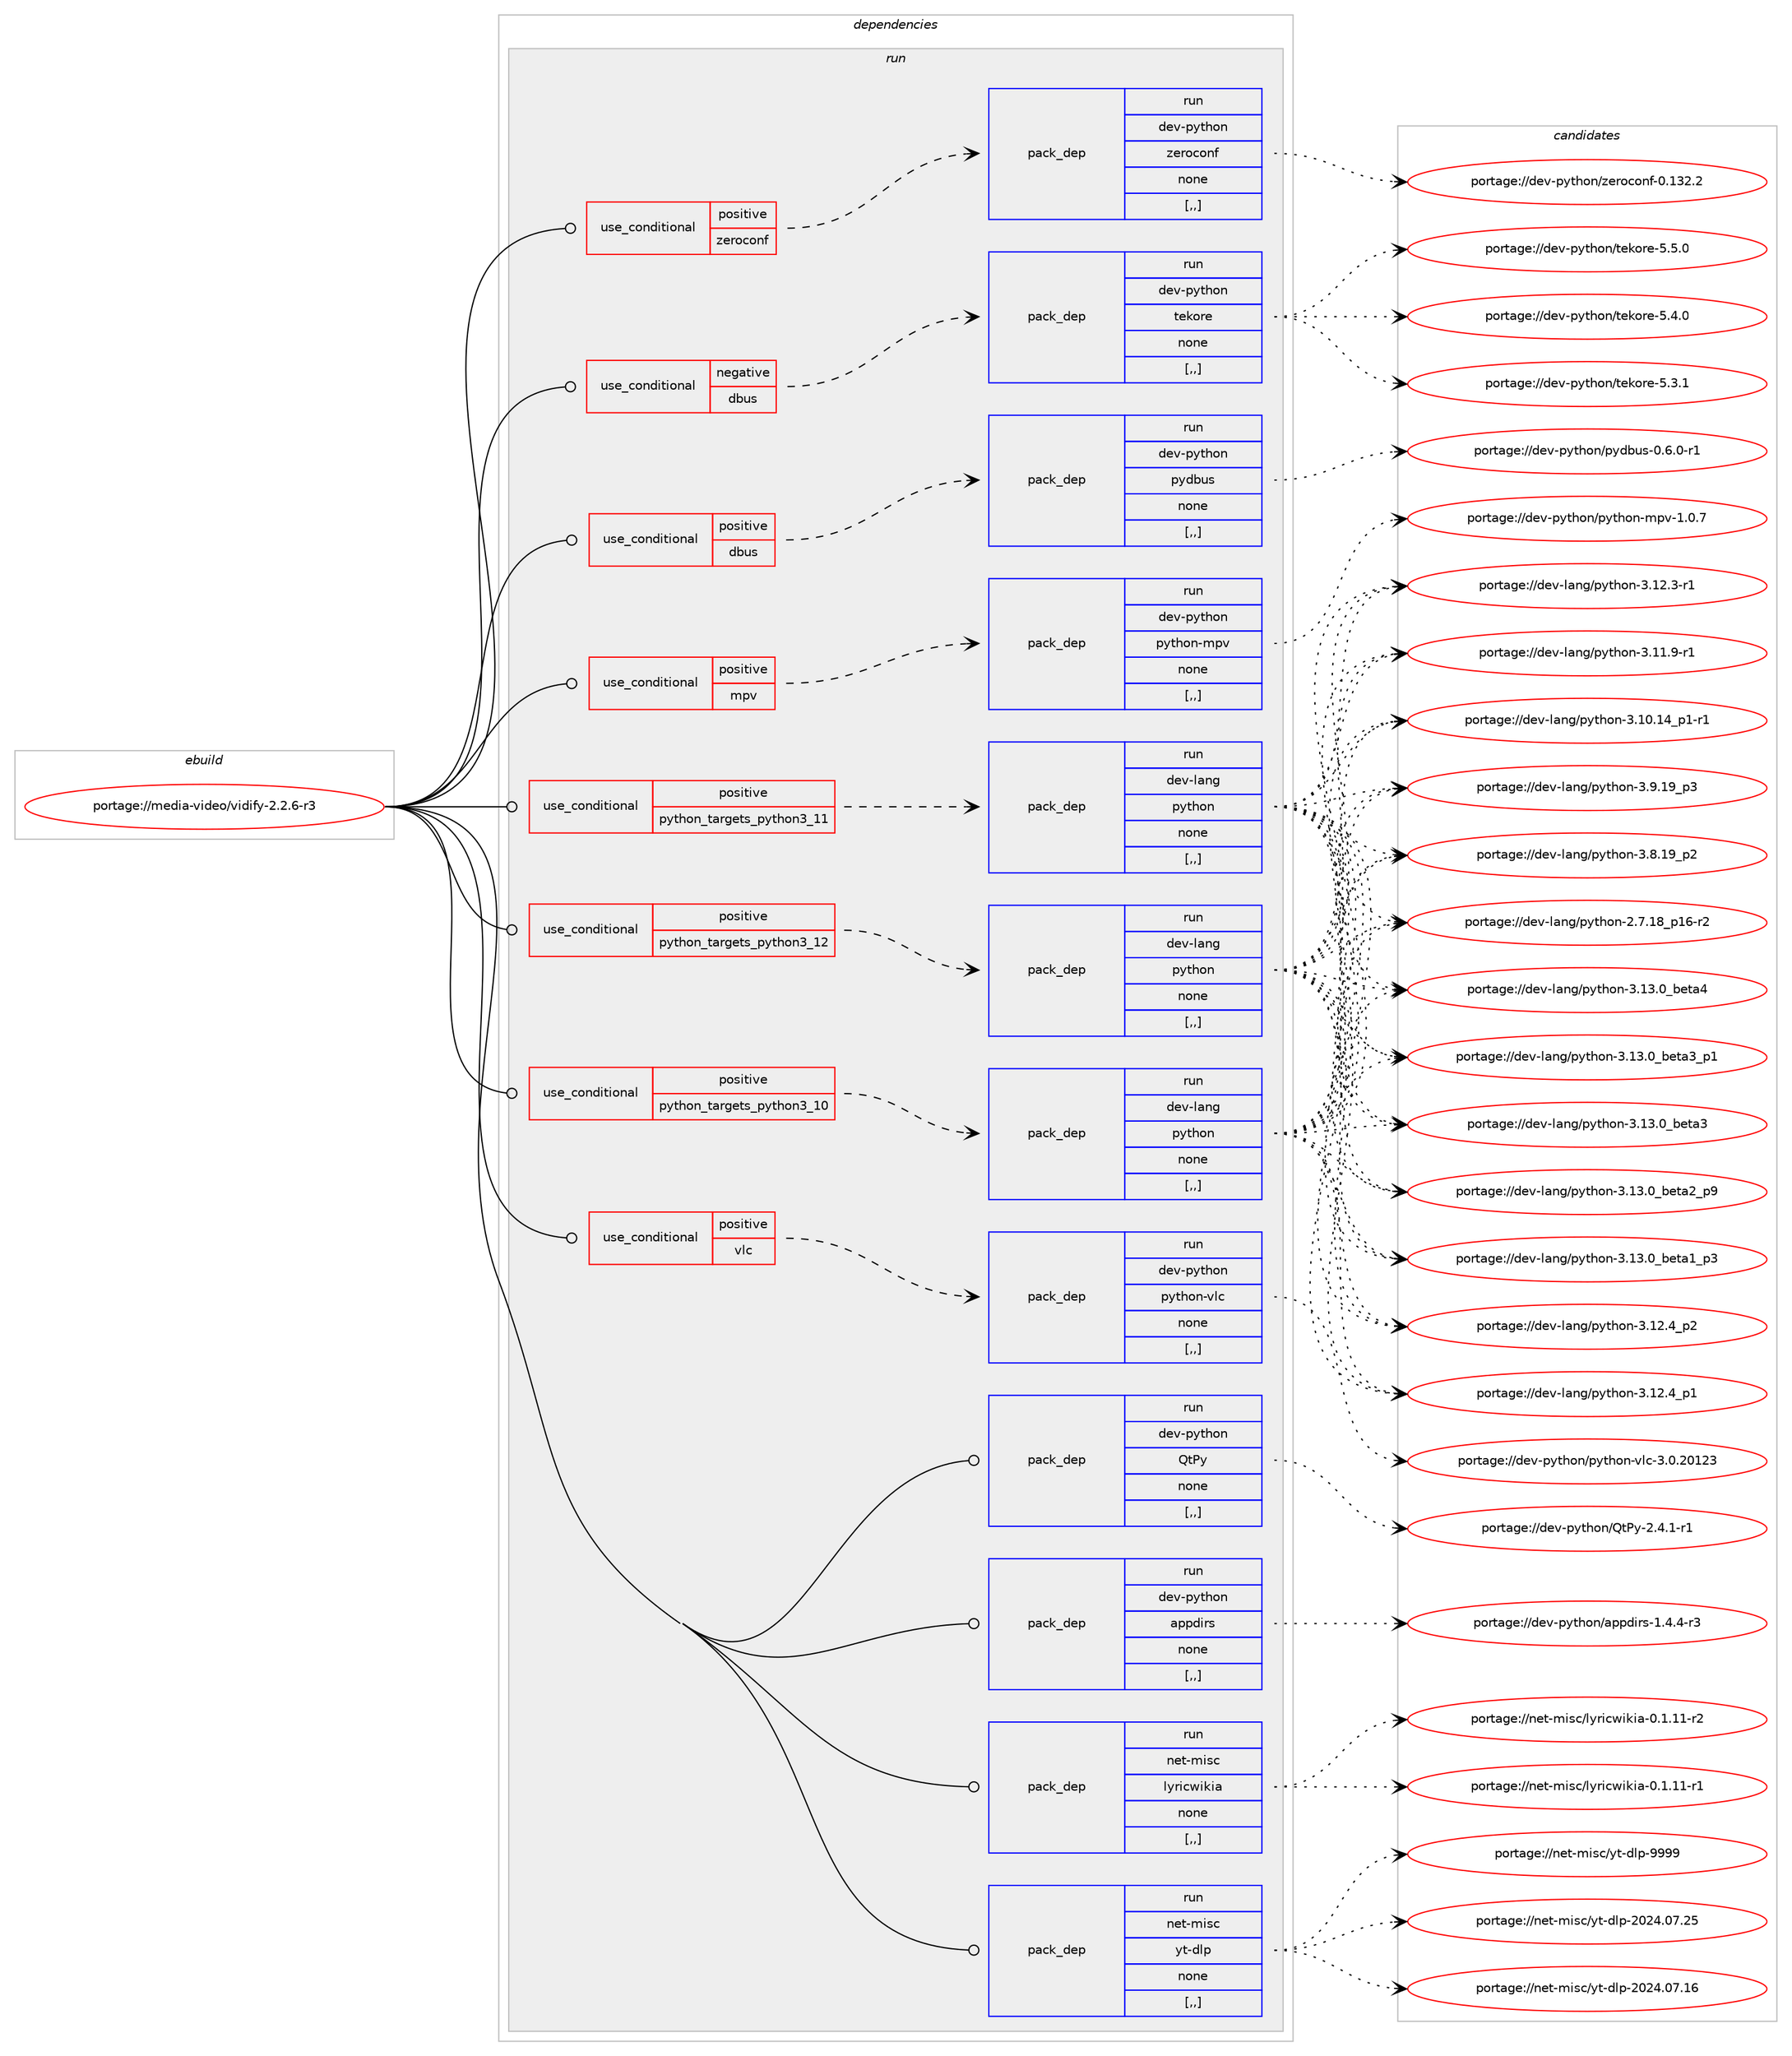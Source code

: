 digraph prolog {

# *************
# Graph options
# *************

newrank=true;
concentrate=true;
compound=true;
graph [rankdir=LR,fontname=Helvetica,fontsize=10,ranksep=1.5];#, ranksep=2.5, nodesep=0.2];
edge  [arrowhead=vee];
node  [fontname=Helvetica,fontsize=10];

# **********
# The ebuild
# **********

subgraph cluster_leftcol {
color=gray;
label=<<i>ebuild</i>>;
id [label="portage://media-video/vidify-2.2.6-r3", color=red, width=4, href="../media-video/vidify-2.2.6-r3.svg"];
}

# ****************
# The dependencies
# ****************

subgraph cluster_midcol {
color=gray;
label=<<i>dependencies</i>>;
subgraph cluster_compile {
fillcolor="#eeeeee";
style=filled;
label=<<i>compile</i>>;
}
subgraph cluster_compileandrun {
fillcolor="#eeeeee";
style=filled;
label=<<i>compile and run</i>>;
}
subgraph cluster_run {
fillcolor="#eeeeee";
style=filled;
label=<<i>run</i>>;
subgraph cond85657 {
dependency333956 [label=<<TABLE BORDER="0" CELLBORDER="1" CELLSPACING="0" CELLPADDING="4"><TR><TD ROWSPAN="3" CELLPADDING="10">use_conditional</TD></TR><TR><TD>negative</TD></TR><TR><TD>dbus</TD></TR></TABLE>>, shape=none, color=red];
subgraph pack245755 {
dependency333957 [label=<<TABLE BORDER="0" CELLBORDER="1" CELLSPACING="0" CELLPADDING="4" WIDTH="220"><TR><TD ROWSPAN="6" CELLPADDING="30">pack_dep</TD></TR><TR><TD WIDTH="110">run</TD></TR><TR><TD>dev-python</TD></TR><TR><TD>tekore</TD></TR><TR><TD>none</TD></TR><TR><TD>[,,]</TD></TR></TABLE>>, shape=none, color=blue];
}
dependency333956:e -> dependency333957:w [weight=20,style="dashed",arrowhead="vee"];
}
id:e -> dependency333956:w [weight=20,style="solid",arrowhead="odot"];
subgraph cond85658 {
dependency333958 [label=<<TABLE BORDER="0" CELLBORDER="1" CELLSPACING="0" CELLPADDING="4"><TR><TD ROWSPAN="3" CELLPADDING="10">use_conditional</TD></TR><TR><TD>positive</TD></TR><TR><TD>dbus</TD></TR></TABLE>>, shape=none, color=red];
subgraph pack245756 {
dependency333959 [label=<<TABLE BORDER="0" CELLBORDER="1" CELLSPACING="0" CELLPADDING="4" WIDTH="220"><TR><TD ROWSPAN="6" CELLPADDING="30">pack_dep</TD></TR><TR><TD WIDTH="110">run</TD></TR><TR><TD>dev-python</TD></TR><TR><TD>pydbus</TD></TR><TR><TD>none</TD></TR><TR><TD>[,,]</TD></TR></TABLE>>, shape=none, color=blue];
}
dependency333958:e -> dependency333959:w [weight=20,style="dashed",arrowhead="vee"];
}
id:e -> dependency333958:w [weight=20,style="solid",arrowhead="odot"];
subgraph cond85659 {
dependency333960 [label=<<TABLE BORDER="0" CELLBORDER="1" CELLSPACING="0" CELLPADDING="4"><TR><TD ROWSPAN="3" CELLPADDING="10">use_conditional</TD></TR><TR><TD>positive</TD></TR><TR><TD>mpv</TD></TR></TABLE>>, shape=none, color=red];
subgraph pack245757 {
dependency333961 [label=<<TABLE BORDER="0" CELLBORDER="1" CELLSPACING="0" CELLPADDING="4" WIDTH="220"><TR><TD ROWSPAN="6" CELLPADDING="30">pack_dep</TD></TR><TR><TD WIDTH="110">run</TD></TR><TR><TD>dev-python</TD></TR><TR><TD>python-mpv</TD></TR><TR><TD>none</TD></TR><TR><TD>[,,]</TD></TR></TABLE>>, shape=none, color=blue];
}
dependency333960:e -> dependency333961:w [weight=20,style="dashed",arrowhead="vee"];
}
id:e -> dependency333960:w [weight=20,style="solid",arrowhead="odot"];
subgraph cond85660 {
dependency333962 [label=<<TABLE BORDER="0" CELLBORDER="1" CELLSPACING="0" CELLPADDING="4"><TR><TD ROWSPAN="3" CELLPADDING="10">use_conditional</TD></TR><TR><TD>positive</TD></TR><TR><TD>python_targets_python3_10</TD></TR></TABLE>>, shape=none, color=red];
subgraph pack245758 {
dependency333963 [label=<<TABLE BORDER="0" CELLBORDER="1" CELLSPACING="0" CELLPADDING="4" WIDTH="220"><TR><TD ROWSPAN="6" CELLPADDING="30">pack_dep</TD></TR><TR><TD WIDTH="110">run</TD></TR><TR><TD>dev-lang</TD></TR><TR><TD>python</TD></TR><TR><TD>none</TD></TR><TR><TD>[,,]</TD></TR></TABLE>>, shape=none, color=blue];
}
dependency333962:e -> dependency333963:w [weight=20,style="dashed",arrowhead="vee"];
}
id:e -> dependency333962:w [weight=20,style="solid",arrowhead="odot"];
subgraph cond85661 {
dependency333964 [label=<<TABLE BORDER="0" CELLBORDER="1" CELLSPACING="0" CELLPADDING="4"><TR><TD ROWSPAN="3" CELLPADDING="10">use_conditional</TD></TR><TR><TD>positive</TD></TR><TR><TD>python_targets_python3_11</TD></TR></TABLE>>, shape=none, color=red];
subgraph pack245759 {
dependency333965 [label=<<TABLE BORDER="0" CELLBORDER="1" CELLSPACING="0" CELLPADDING="4" WIDTH="220"><TR><TD ROWSPAN="6" CELLPADDING="30">pack_dep</TD></TR><TR><TD WIDTH="110">run</TD></TR><TR><TD>dev-lang</TD></TR><TR><TD>python</TD></TR><TR><TD>none</TD></TR><TR><TD>[,,]</TD></TR></TABLE>>, shape=none, color=blue];
}
dependency333964:e -> dependency333965:w [weight=20,style="dashed",arrowhead="vee"];
}
id:e -> dependency333964:w [weight=20,style="solid",arrowhead="odot"];
subgraph cond85662 {
dependency333966 [label=<<TABLE BORDER="0" CELLBORDER="1" CELLSPACING="0" CELLPADDING="4"><TR><TD ROWSPAN="3" CELLPADDING="10">use_conditional</TD></TR><TR><TD>positive</TD></TR><TR><TD>python_targets_python3_12</TD></TR></TABLE>>, shape=none, color=red];
subgraph pack245760 {
dependency333967 [label=<<TABLE BORDER="0" CELLBORDER="1" CELLSPACING="0" CELLPADDING="4" WIDTH="220"><TR><TD ROWSPAN="6" CELLPADDING="30">pack_dep</TD></TR><TR><TD WIDTH="110">run</TD></TR><TR><TD>dev-lang</TD></TR><TR><TD>python</TD></TR><TR><TD>none</TD></TR><TR><TD>[,,]</TD></TR></TABLE>>, shape=none, color=blue];
}
dependency333966:e -> dependency333967:w [weight=20,style="dashed",arrowhead="vee"];
}
id:e -> dependency333966:w [weight=20,style="solid",arrowhead="odot"];
subgraph cond85663 {
dependency333968 [label=<<TABLE BORDER="0" CELLBORDER="1" CELLSPACING="0" CELLPADDING="4"><TR><TD ROWSPAN="3" CELLPADDING="10">use_conditional</TD></TR><TR><TD>positive</TD></TR><TR><TD>vlc</TD></TR></TABLE>>, shape=none, color=red];
subgraph pack245761 {
dependency333969 [label=<<TABLE BORDER="0" CELLBORDER="1" CELLSPACING="0" CELLPADDING="4" WIDTH="220"><TR><TD ROWSPAN="6" CELLPADDING="30">pack_dep</TD></TR><TR><TD WIDTH="110">run</TD></TR><TR><TD>dev-python</TD></TR><TR><TD>python-vlc</TD></TR><TR><TD>none</TD></TR><TR><TD>[,,]</TD></TR></TABLE>>, shape=none, color=blue];
}
dependency333968:e -> dependency333969:w [weight=20,style="dashed",arrowhead="vee"];
}
id:e -> dependency333968:w [weight=20,style="solid",arrowhead="odot"];
subgraph cond85664 {
dependency333970 [label=<<TABLE BORDER="0" CELLBORDER="1" CELLSPACING="0" CELLPADDING="4"><TR><TD ROWSPAN="3" CELLPADDING="10">use_conditional</TD></TR><TR><TD>positive</TD></TR><TR><TD>zeroconf</TD></TR></TABLE>>, shape=none, color=red];
subgraph pack245762 {
dependency333971 [label=<<TABLE BORDER="0" CELLBORDER="1" CELLSPACING="0" CELLPADDING="4" WIDTH="220"><TR><TD ROWSPAN="6" CELLPADDING="30">pack_dep</TD></TR><TR><TD WIDTH="110">run</TD></TR><TR><TD>dev-python</TD></TR><TR><TD>zeroconf</TD></TR><TR><TD>none</TD></TR><TR><TD>[,,]</TD></TR></TABLE>>, shape=none, color=blue];
}
dependency333970:e -> dependency333971:w [weight=20,style="dashed",arrowhead="vee"];
}
id:e -> dependency333970:w [weight=20,style="solid",arrowhead="odot"];
subgraph pack245763 {
dependency333972 [label=<<TABLE BORDER="0" CELLBORDER="1" CELLSPACING="0" CELLPADDING="4" WIDTH="220"><TR><TD ROWSPAN="6" CELLPADDING="30">pack_dep</TD></TR><TR><TD WIDTH="110">run</TD></TR><TR><TD>dev-python</TD></TR><TR><TD>QtPy</TD></TR><TR><TD>none</TD></TR><TR><TD>[,,]</TD></TR></TABLE>>, shape=none, color=blue];
}
id:e -> dependency333972:w [weight=20,style="solid",arrowhead="odot"];
subgraph pack245764 {
dependency333973 [label=<<TABLE BORDER="0" CELLBORDER="1" CELLSPACING="0" CELLPADDING="4" WIDTH="220"><TR><TD ROWSPAN="6" CELLPADDING="30">pack_dep</TD></TR><TR><TD WIDTH="110">run</TD></TR><TR><TD>dev-python</TD></TR><TR><TD>appdirs</TD></TR><TR><TD>none</TD></TR><TR><TD>[,,]</TD></TR></TABLE>>, shape=none, color=blue];
}
id:e -> dependency333973:w [weight=20,style="solid",arrowhead="odot"];
subgraph pack245765 {
dependency333974 [label=<<TABLE BORDER="0" CELLBORDER="1" CELLSPACING="0" CELLPADDING="4" WIDTH="220"><TR><TD ROWSPAN="6" CELLPADDING="30">pack_dep</TD></TR><TR><TD WIDTH="110">run</TD></TR><TR><TD>net-misc</TD></TR><TR><TD>lyricwikia</TD></TR><TR><TD>none</TD></TR><TR><TD>[,,]</TD></TR></TABLE>>, shape=none, color=blue];
}
id:e -> dependency333974:w [weight=20,style="solid",arrowhead="odot"];
subgraph pack245766 {
dependency333975 [label=<<TABLE BORDER="0" CELLBORDER="1" CELLSPACING="0" CELLPADDING="4" WIDTH="220"><TR><TD ROWSPAN="6" CELLPADDING="30">pack_dep</TD></TR><TR><TD WIDTH="110">run</TD></TR><TR><TD>net-misc</TD></TR><TR><TD>yt-dlp</TD></TR><TR><TD>none</TD></TR><TR><TD>[,,]</TD></TR></TABLE>>, shape=none, color=blue];
}
id:e -> dependency333975:w [weight=20,style="solid",arrowhead="odot"];
}
}

# **************
# The candidates
# **************

subgraph cluster_choices {
rank=same;
color=gray;
label=<<i>candidates</i>>;

subgraph choice245755 {
color=black;
nodesep=1;
choice1001011184511212111610411111047116101107111114101455346534648 [label="portage://dev-python/tekore-5.5.0", color=red, width=4,href="../dev-python/tekore-5.5.0.svg"];
choice1001011184511212111610411111047116101107111114101455346524648 [label="portage://dev-python/tekore-5.4.0", color=red, width=4,href="../dev-python/tekore-5.4.0.svg"];
choice1001011184511212111610411111047116101107111114101455346514649 [label="portage://dev-python/tekore-5.3.1", color=red, width=4,href="../dev-python/tekore-5.3.1.svg"];
dependency333957:e -> choice1001011184511212111610411111047116101107111114101455346534648:w [style=dotted,weight="100"];
dependency333957:e -> choice1001011184511212111610411111047116101107111114101455346524648:w [style=dotted,weight="100"];
dependency333957:e -> choice1001011184511212111610411111047116101107111114101455346514649:w [style=dotted,weight="100"];
}
subgraph choice245756 {
color=black;
nodesep=1;
choice1001011184511212111610411111047112121100981171154548465446484511449 [label="portage://dev-python/pydbus-0.6.0-r1", color=red, width=4,href="../dev-python/pydbus-0.6.0-r1.svg"];
dependency333959:e -> choice1001011184511212111610411111047112121100981171154548465446484511449:w [style=dotted,weight="100"];
}
subgraph choice245757 {
color=black;
nodesep=1;
choice100101118451121211161041111104711212111610411111045109112118454946484655 [label="portage://dev-python/python-mpv-1.0.7", color=red, width=4,href="../dev-python/python-mpv-1.0.7.svg"];
dependency333961:e -> choice100101118451121211161041111104711212111610411111045109112118454946484655:w [style=dotted,weight="100"];
}
subgraph choice245758 {
color=black;
nodesep=1;
choice1001011184510897110103471121211161041111104551464951464895981011169752 [label="portage://dev-lang/python-3.13.0_beta4", color=red, width=4,href="../dev-lang/python-3.13.0_beta4.svg"];
choice10010111845108971101034711212111610411111045514649514648959810111697519511249 [label="portage://dev-lang/python-3.13.0_beta3_p1", color=red, width=4,href="../dev-lang/python-3.13.0_beta3_p1.svg"];
choice1001011184510897110103471121211161041111104551464951464895981011169751 [label="portage://dev-lang/python-3.13.0_beta3", color=red, width=4,href="../dev-lang/python-3.13.0_beta3.svg"];
choice10010111845108971101034711212111610411111045514649514648959810111697509511257 [label="portage://dev-lang/python-3.13.0_beta2_p9", color=red, width=4,href="../dev-lang/python-3.13.0_beta2_p9.svg"];
choice10010111845108971101034711212111610411111045514649514648959810111697499511251 [label="portage://dev-lang/python-3.13.0_beta1_p3", color=red, width=4,href="../dev-lang/python-3.13.0_beta1_p3.svg"];
choice100101118451089711010347112121116104111110455146495046529511250 [label="portage://dev-lang/python-3.12.4_p2", color=red, width=4,href="../dev-lang/python-3.12.4_p2.svg"];
choice100101118451089711010347112121116104111110455146495046529511249 [label="portage://dev-lang/python-3.12.4_p1", color=red, width=4,href="../dev-lang/python-3.12.4_p1.svg"];
choice100101118451089711010347112121116104111110455146495046514511449 [label="portage://dev-lang/python-3.12.3-r1", color=red, width=4,href="../dev-lang/python-3.12.3-r1.svg"];
choice100101118451089711010347112121116104111110455146494946574511449 [label="portage://dev-lang/python-3.11.9-r1", color=red, width=4,href="../dev-lang/python-3.11.9-r1.svg"];
choice100101118451089711010347112121116104111110455146494846495295112494511449 [label="portage://dev-lang/python-3.10.14_p1-r1", color=red, width=4,href="../dev-lang/python-3.10.14_p1-r1.svg"];
choice100101118451089711010347112121116104111110455146574649579511251 [label="portage://dev-lang/python-3.9.19_p3", color=red, width=4,href="../dev-lang/python-3.9.19_p3.svg"];
choice100101118451089711010347112121116104111110455146564649579511250 [label="portage://dev-lang/python-3.8.19_p2", color=red, width=4,href="../dev-lang/python-3.8.19_p2.svg"];
choice100101118451089711010347112121116104111110455046554649569511249544511450 [label="portage://dev-lang/python-2.7.18_p16-r2", color=red, width=4,href="../dev-lang/python-2.7.18_p16-r2.svg"];
dependency333963:e -> choice1001011184510897110103471121211161041111104551464951464895981011169752:w [style=dotted,weight="100"];
dependency333963:e -> choice10010111845108971101034711212111610411111045514649514648959810111697519511249:w [style=dotted,weight="100"];
dependency333963:e -> choice1001011184510897110103471121211161041111104551464951464895981011169751:w [style=dotted,weight="100"];
dependency333963:e -> choice10010111845108971101034711212111610411111045514649514648959810111697509511257:w [style=dotted,weight="100"];
dependency333963:e -> choice10010111845108971101034711212111610411111045514649514648959810111697499511251:w [style=dotted,weight="100"];
dependency333963:e -> choice100101118451089711010347112121116104111110455146495046529511250:w [style=dotted,weight="100"];
dependency333963:e -> choice100101118451089711010347112121116104111110455146495046529511249:w [style=dotted,weight="100"];
dependency333963:e -> choice100101118451089711010347112121116104111110455146495046514511449:w [style=dotted,weight="100"];
dependency333963:e -> choice100101118451089711010347112121116104111110455146494946574511449:w [style=dotted,weight="100"];
dependency333963:e -> choice100101118451089711010347112121116104111110455146494846495295112494511449:w [style=dotted,weight="100"];
dependency333963:e -> choice100101118451089711010347112121116104111110455146574649579511251:w [style=dotted,weight="100"];
dependency333963:e -> choice100101118451089711010347112121116104111110455146564649579511250:w [style=dotted,weight="100"];
dependency333963:e -> choice100101118451089711010347112121116104111110455046554649569511249544511450:w [style=dotted,weight="100"];
}
subgraph choice245759 {
color=black;
nodesep=1;
choice1001011184510897110103471121211161041111104551464951464895981011169752 [label="portage://dev-lang/python-3.13.0_beta4", color=red, width=4,href="../dev-lang/python-3.13.0_beta4.svg"];
choice10010111845108971101034711212111610411111045514649514648959810111697519511249 [label="portage://dev-lang/python-3.13.0_beta3_p1", color=red, width=4,href="../dev-lang/python-3.13.0_beta3_p1.svg"];
choice1001011184510897110103471121211161041111104551464951464895981011169751 [label="portage://dev-lang/python-3.13.0_beta3", color=red, width=4,href="../dev-lang/python-3.13.0_beta3.svg"];
choice10010111845108971101034711212111610411111045514649514648959810111697509511257 [label="portage://dev-lang/python-3.13.0_beta2_p9", color=red, width=4,href="../dev-lang/python-3.13.0_beta2_p9.svg"];
choice10010111845108971101034711212111610411111045514649514648959810111697499511251 [label="portage://dev-lang/python-3.13.0_beta1_p3", color=red, width=4,href="../dev-lang/python-3.13.0_beta1_p3.svg"];
choice100101118451089711010347112121116104111110455146495046529511250 [label="portage://dev-lang/python-3.12.4_p2", color=red, width=4,href="../dev-lang/python-3.12.4_p2.svg"];
choice100101118451089711010347112121116104111110455146495046529511249 [label="portage://dev-lang/python-3.12.4_p1", color=red, width=4,href="../dev-lang/python-3.12.4_p1.svg"];
choice100101118451089711010347112121116104111110455146495046514511449 [label="portage://dev-lang/python-3.12.3-r1", color=red, width=4,href="../dev-lang/python-3.12.3-r1.svg"];
choice100101118451089711010347112121116104111110455146494946574511449 [label="portage://dev-lang/python-3.11.9-r1", color=red, width=4,href="../dev-lang/python-3.11.9-r1.svg"];
choice100101118451089711010347112121116104111110455146494846495295112494511449 [label="portage://dev-lang/python-3.10.14_p1-r1", color=red, width=4,href="../dev-lang/python-3.10.14_p1-r1.svg"];
choice100101118451089711010347112121116104111110455146574649579511251 [label="portage://dev-lang/python-3.9.19_p3", color=red, width=4,href="../dev-lang/python-3.9.19_p3.svg"];
choice100101118451089711010347112121116104111110455146564649579511250 [label="portage://dev-lang/python-3.8.19_p2", color=red, width=4,href="../dev-lang/python-3.8.19_p2.svg"];
choice100101118451089711010347112121116104111110455046554649569511249544511450 [label="portage://dev-lang/python-2.7.18_p16-r2", color=red, width=4,href="../dev-lang/python-2.7.18_p16-r2.svg"];
dependency333965:e -> choice1001011184510897110103471121211161041111104551464951464895981011169752:w [style=dotted,weight="100"];
dependency333965:e -> choice10010111845108971101034711212111610411111045514649514648959810111697519511249:w [style=dotted,weight="100"];
dependency333965:e -> choice1001011184510897110103471121211161041111104551464951464895981011169751:w [style=dotted,weight="100"];
dependency333965:e -> choice10010111845108971101034711212111610411111045514649514648959810111697509511257:w [style=dotted,weight="100"];
dependency333965:e -> choice10010111845108971101034711212111610411111045514649514648959810111697499511251:w [style=dotted,weight="100"];
dependency333965:e -> choice100101118451089711010347112121116104111110455146495046529511250:w [style=dotted,weight="100"];
dependency333965:e -> choice100101118451089711010347112121116104111110455146495046529511249:w [style=dotted,weight="100"];
dependency333965:e -> choice100101118451089711010347112121116104111110455146495046514511449:w [style=dotted,weight="100"];
dependency333965:e -> choice100101118451089711010347112121116104111110455146494946574511449:w [style=dotted,weight="100"];
dependency333965:e -> choice100101118451089711010347112121116104111110455146494846495295112494511449:w [style=dotted,weight="100"];
dependency333965:e -> choice100101118451089711010347112121116104111110455146574649579511251:w [style=dotted,weight="100"];
dependency333965:e -> choice100101118451089711010347112121116104111110455146564649579511250:w [style=dotted,weight="100"];
dependency333965:e -> choice100101118451089711010347112121116104111110455046554649569511249544511450:w [style=dotted,weight="100"];
}
subgraph choice245760 {
color=black;
nodesep=1;
choice1001011184510897110103471121211161041111104551464951464895981011169752 [label="portage://dev-lang/python-3.13.0_beta4", color=red, width=4,href="../dev-lang/python-3.13.0_beta4.svg"];
choice10010111845108971101034711212111610411111045514649514648959810111697519511249 [label="portage://dev-lang/python-3.13.0_beta3_p1", color=red, width=4,href="../dev-lang/python-3.13.0_beta3_p1.svg"];
choice1001011184510897110103471121211161041111104551464951464895981011169751 [label="portage://dev-lang/python-3.13.0_beta3", color=red, width=4,href="../dev-lang/python-3.13.0_beta3.svg"];
choice10010111845108971101034711212111610411111045514649514648959810111697509511257 [label="portage://dev-lang/python-3.13.0_beta2_p9", color=red, width=4,href="../dev-lang/python-3.13.0_beta2_p9.svg"];
choice10010111845108971101034711212111610411111045514649514648959810111697499511251 [label="portage://dev-lang/python-3.13.0_beta1_p3", color=red, width=4,href="../dev-lang/python-3.13.0_beta1_p3.svg"];
choice100101118451089711010347112121116104111110455146495046529511250 [label="portage://dev-lang/python-3.12.4_p2", color=red, width=4,href="../dev-lang/python-3.12.4_p2.svg"];
choice100101118451089711010347112121116104111110455146495046529511249 [label="portage://dev-lang/python-3.12.4_p1", color=red, width=4,href="../dev-lang/python-3.12.4_p1.svg"];
choice100101118451089711010347112121116104111110455146495046514511449 [label="portage://dev-lang/python-3.12.3-r1", color=red, width=4,href="../dev-lang/python-3.12.3-r1.svg"];
choice100101118451089711010347112121116104111110455146494946574511449 [label="portage://dev-lang/python-3.11.9-r1", color=red, width=4,href="../dev-lang/python-3.11.9-r1.svg"];
choice100101118451089711010347112121116104111110455146494846495295112494511449 [label="portage://dev-lang/python-3.10.14_p1-r1", color=red, width=4,href="../dev-lang/python-3.10.14_p1-r1.svg"];
choice100101118451089711010347112121116104111110455146574649579511251 [label="portage://dev-lang/python-3.9.19_p3", color=red, width=4,href="../dev-lang/python-3.9.19_p3.svg"];
choice100101118451089711010347112121116104111110455146564649579511250 [label="portage://dev-lang/python-3.8.19_p2", color=red, width=4,href="../dev-lang/python-3.8.19_p2.svg"];
choice100101118451089711010347112121116104111110455046554649569511249544511450 [label="portage://dev-lang/python-2.7.18_p16-r2", color=red, width=4,href="../dev-lang/python-2.7.18_p16-r2.svg"];
dependency333967:e -> choice1001011184510897110103471121211161041111104551464951464895981011169752:w [style=dotted,weight="100"];
dependency333967:e -> choice10010111845108971101034711212111610411111045514649514648959810111697519511249:w [style=dotted,weight="100"];
dependency333967:e -> choice1001011184510897110103471121211161041111104551464951464895981011169751:w [style=dotted,weight="100"];
dependency333967:e -> choice10010111845108971101034711212111610411111045514649514648959810111697509511257:w [style=dotted,weight="100"];
dependency333967:e -> choice10010111845108971101034711212111610411111045514649514648959810111697499511251:w [style=dotted,weight="100"];
dependency333967:e -> choice100101118451089711010347112121116104111110455146495046529511250:w [style=dotted,weight="100"];
dependency333967:e -> choice100101118451089711010347112121116104111110455146495046529511249:w [style=dotted,weight="100"];
dependency333967:e -> choice100101118451089711010347112121116104111110455146495046514511449:w [style=dotted,weight="100"];
dependency333967:e -> choice100101118451089711010347112121116104111110455146494946574511449:w [style=dotted,weight="100"];
dependency333967:e -> choice100101118451089711010347112121116104111110455146494846495295112494511449:w [style=dotted,weight="100"];
dependency333967:e -> choice100101118451089711010347112121116104111110455146574649579511251:w [style=dotted,weight="100"];
dependency333967:e -> choice100101118451089711010347112121116104111110455146564649579511250:w [style=dotted,weight="100"];
dependency333967:e -> choice100101118451089711010347112121116104111110455046554649569511249544511450:w [style=dotted,weight="100"];
}
subgraph choice245761 {
color=black;
nodesep=1;
choice1001011184511212111610411111047112121116104111110451181089945514648465048495051 [label="portage://dev-python/python-vlc-3.0.20123", color=red, width=4,href="../dev-python/python-vlc-3.0.20123.svg"];
dependency333969:e -> choice1001011184511212111610411111047112121116104111110451181089945514648465048495051:w [style=dotted,weight="100"];
}
subgraph choice245762 {
color=black;
nodesep=1;
choice1001011184511212111610411111047122101114111991111101024548464951504650 [label="portage://dev-python/zeroconf-0.132.2", color=red, width=4,href="../dev-python/zeroconf-0.132.2.svg"];
dependency333971:e -> choice1001011184511212111610411111047122101114111991111101024548464951504650:w [style=dotted,weight="100"];
}
subgraph choice245763 {
color=black;
nodesep=1;
choice100101118451121211161041111104781116801214550465246494511449 [label="portage://dev-python/QtPy-2.4.1-r1", color=red, width=4,href="../dev-python/QtPy-2.4.1-r1.svg"];
dependency333972:e -> choice100101118451121211161041111104781116801214550465246494511449:w [style=dotted,weight="100"];
}
subgraph choice245764 {
color=black;
nodesep=1;
choice1001011184511212111610411111047971121121001051141154549465246524511451 [label="portage://dev-python/appdirs-1.4.4-r3", color=red, width=4,href="../dev-python/appdirs-1.4.4-r3.svg"];
dependency333973:e -> choice1001011184511212111610411111047971121121001051141154549465246524511451:w [style=dotted,weight="100"];
}
subgraph choice245765 {
color=black;
nodesep=1;
choice1101011164510910511599471081211141059911910510710597454846494649494511450 [label="portage://net-misc/lyricwikia-0.1.11-r2", color=red, width=4,href="../net-misc/lyricwikia-0.1.11-r2.svg"];
choice1101011164510910511599471081211141059911910510710597454846494649494511449 [label="portage://net-misc/lyricwikia-0.1.11-r1", color=red, width=4,href="../net-misc/lyricwikia-0.1.11-r1.svg"];
dependency333974:e -> choice1101011164510910511599471081211141059911910510710597454846494649494511450:w [style=dotted,weight="100"];
dependency333974:e -> choice1101011164510910511599471081211141059911910510710597454846494649494511449:w [style=dotted,weight="100"];
}
subgraph choice245766 {
color=black;
nodesep=1;
choice110101116451091051159947121116451001081124557575757 [label="portage://net-misc/yt-dlp-9999", color=red, width=4,href="../net-misc/yt-dlp-9999.svg"];
choice110101116451091051159947121116451001081124550485052464855465053 [label="portage://net-misc/yt-dlp-2024.07.25", color=red, width=4,href="../net-misc/yt-dlp-2024.07.25.svg"];
choice110101116451091051159947121116451001081124550485052464855464954 [label="portage://net-misc/yt-dlp-2024.07.16", color=red, width=4,href="../net-misc/yt-dlp-2024.07.16.svg"];
dependency333975:e -> choice110101116451091051159947121116451001081124557575757:w [style=dotted,weight="100"];
dependency333975:e -> choice110101116451091051159947121116451001081124550485052464855465053:w [style=dotted,weight="100"];
dependency333975:e -> choice110101116451091051159947121116451001081124550485052464855464954:w [style=dotted,weight="100"];
}
}

}
